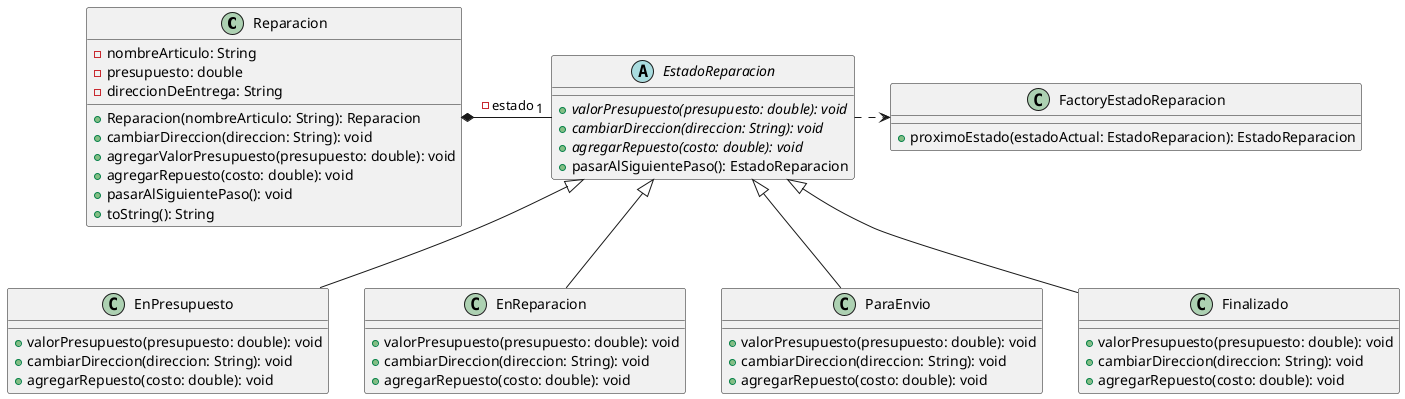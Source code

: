 @startuml

class Reparacion {
    - nombreArticulo: String
    - presupuesto: double
    - direccionDeEntrega: String

    + Reparacion(nombreArticulo: String): Reparacion
    + cambiarDireccion(direccion: String): void
    + agregarValorPresupuesto(presupuesto: double): void
    + agregarRepuesto(costo: double): void
    + pasarAlSiguientePaso(): void
    + toString(): String
}

abstract EstadoReparacion {
    + {abstract} valorPresupuesto(presupuesto: double): void
    + {abstract} cambiarDireccion(direccion: String): void
    + {abstract} agregarRepuesto(costo: double): void
    + pasarAlSiguientePaso(): EstadoReparacion
}
class EnPresupuesto {
    + valorPresupuesto(presupuesto: double): void
    + cambiarDireccion(direccion: String): void
    + agregarRepuesto(costo: double): void
}

class EnReparacion {
    + valorPresupuesto(presupuesto: double): void
    + cambiarDireccion(direccion: String): void
    + agregarRepuesto(costo: double): void
}

class ParaEnvio {
    + valorPresupuesto(presupuesto: double): void
    + cambiarDireccion(direccion: String): void
    + agregarRepuesto(costo: double): void
}

class Finalizado {
    + valorPresupuesto(presupuesto: double): void
    + cambiarDireccion(direccion: String): void
    + agregarRepuesto(costo: double): void
}

class FactoryEstadoReparacion {
    + proximoEstado(estadoActual: EstadoReparacion): EstadoReparacion
}

Reparacion *-right- "1" EstadoReparacion: - estado
EnPresupuesto -up-|> EstadoReparacion
EnReparacion -up-|> EstadoReparacion
ParaEnvio -up-|> EstadoReparacion
Finalizado -up-|> EstadoReparacion
EstadoReparacion .right.> FactoryEstadoReparacion
@enduml